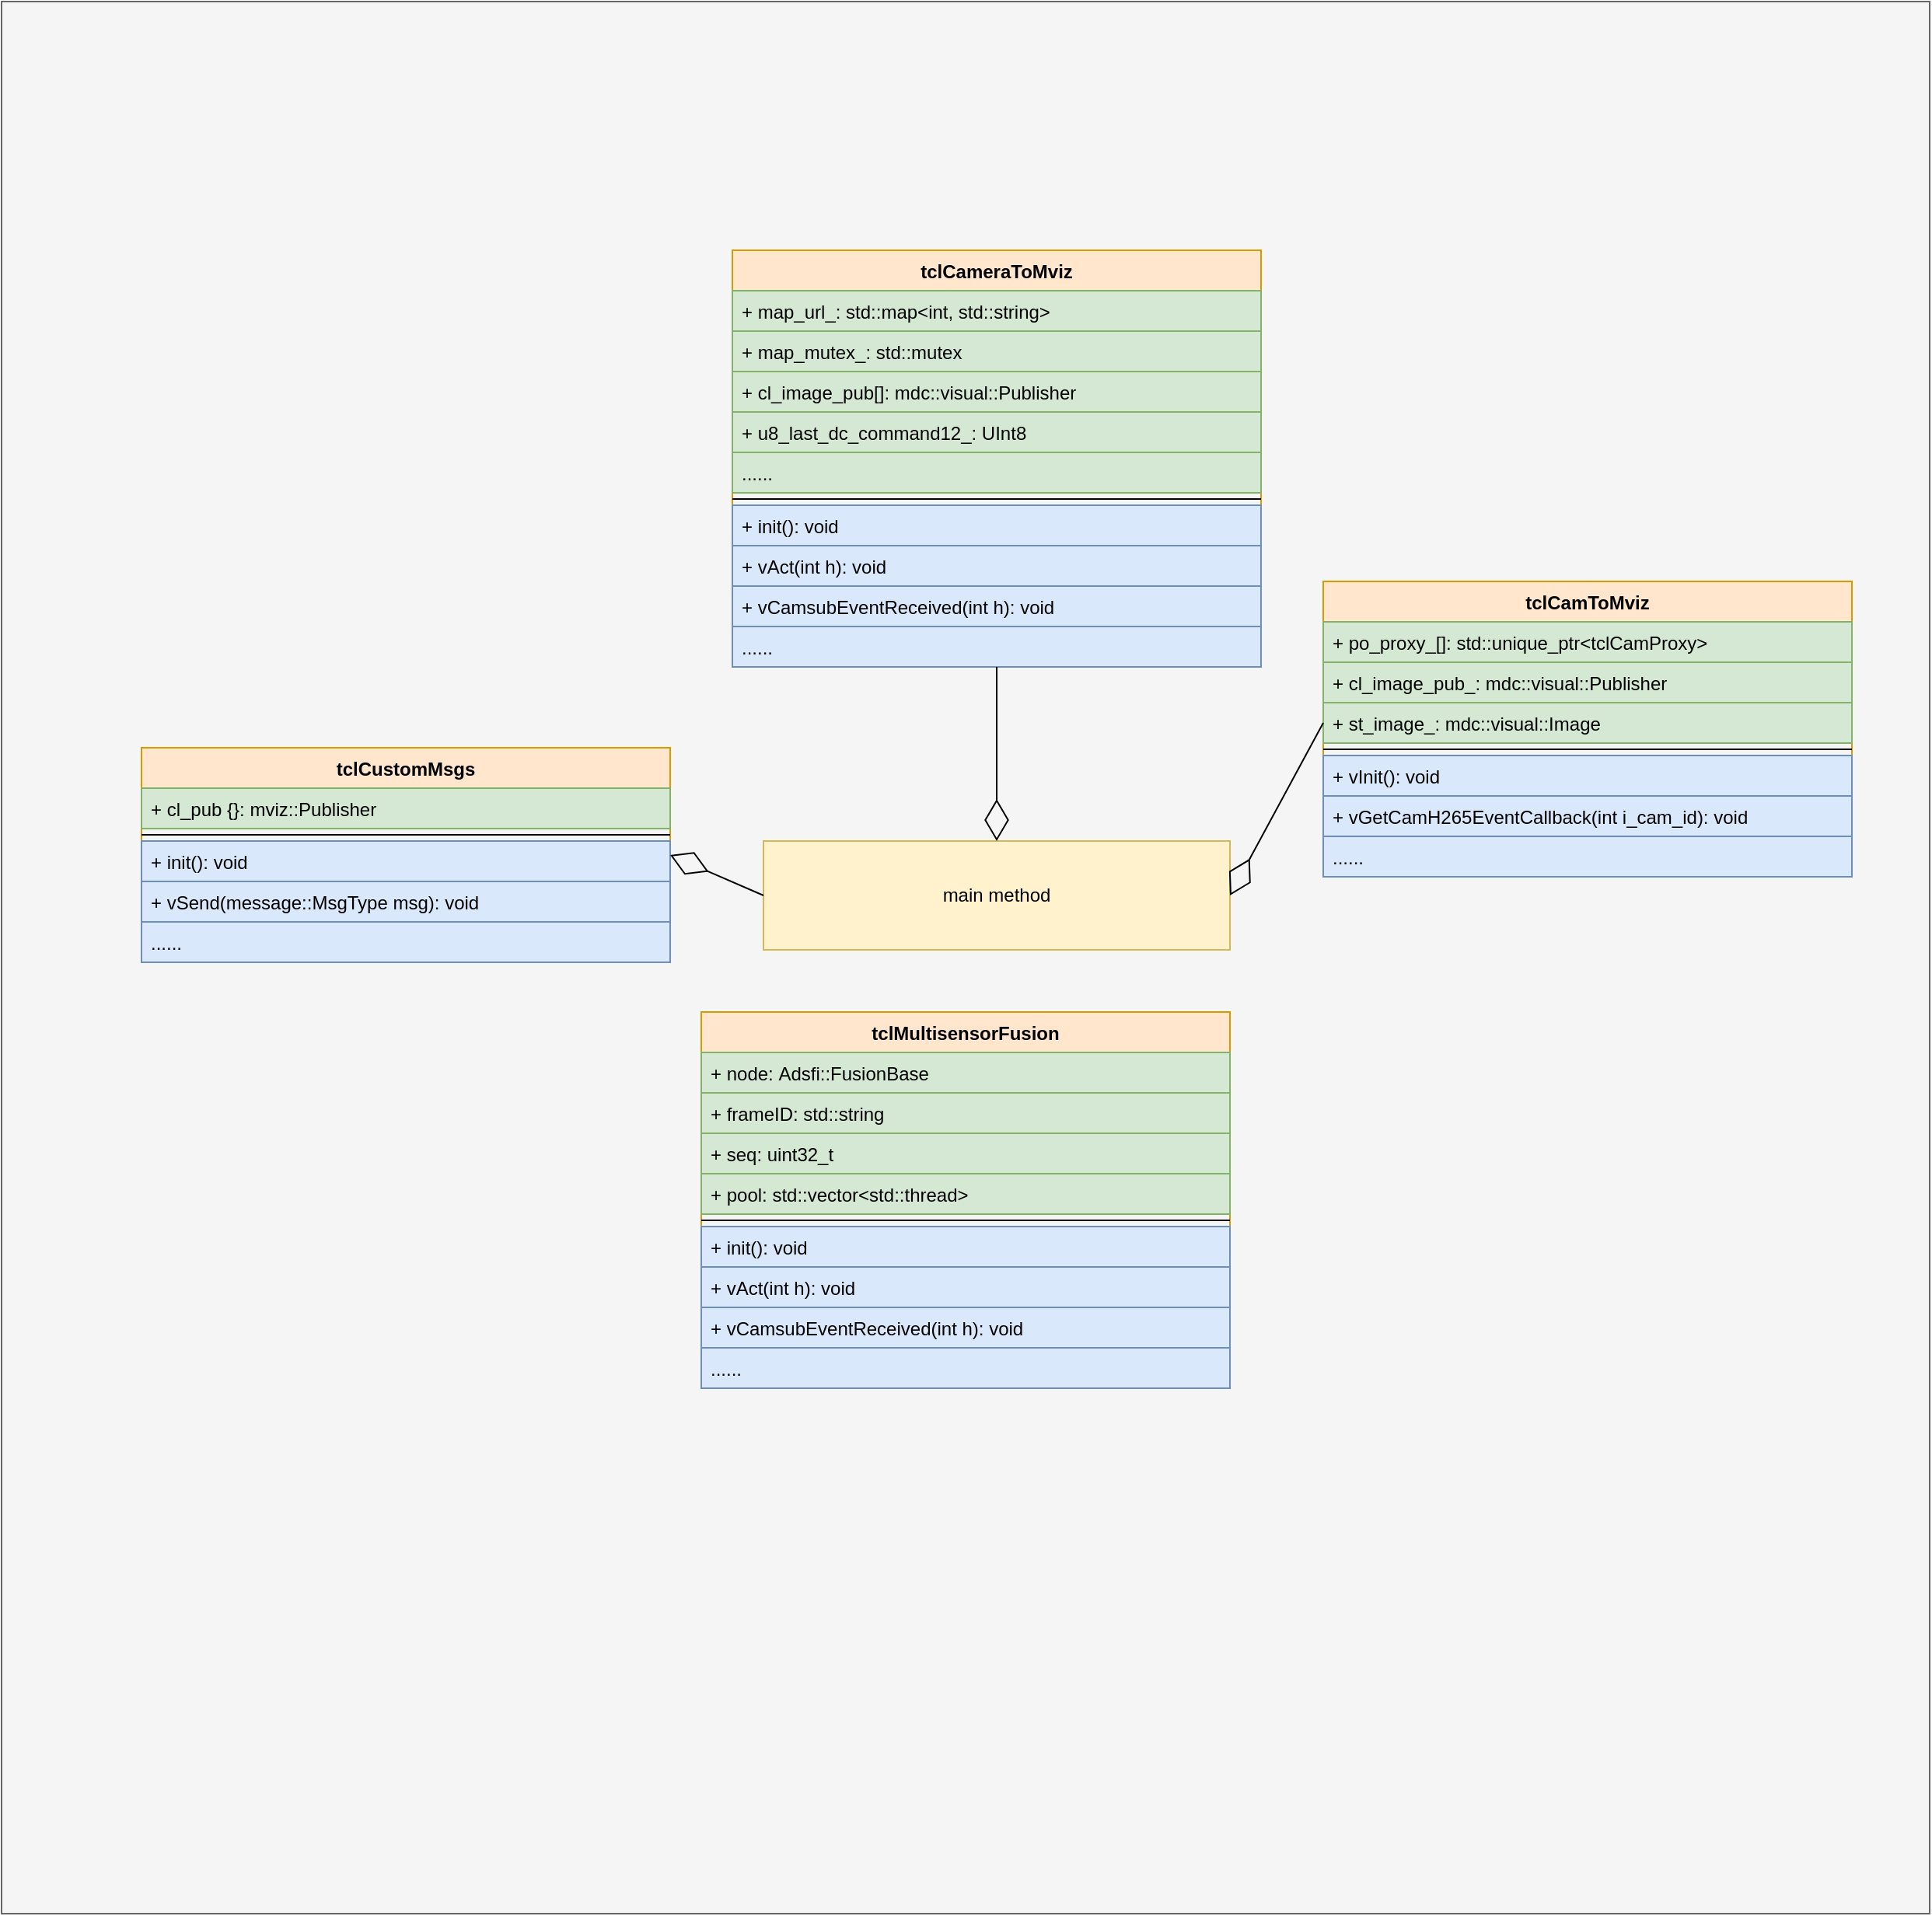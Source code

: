 <mxfile version="24.7.12">
  <diagram name="第 1 页" id="W9WyaWWv5T4NZFXBsFZA">
    <mxGraphModel dx="1050" dy="-604" grid="1" gridSize="10" guides="1" tooltips="1" connect="1" arrows="1" fold="1" page="1" pageScale="1" pageWidth="827" pageHeight="1169" math="0" shadow="0">
      <root>
        <mxCell id="0" />
        <mxCell id="1" parent="0" />
        <mxCell id="JcRhRHuoqdLiUcfikm3I-195" value="" style="html=1;fillColor=#f5f5f5;fontColor=#333333;strokeColor=#666666;" vertex="1" parent="1">
          <mxGeometry x="70" y="1430" width="1240" height="1230" as="geometry" />
        </mxCell>
        <mxCell id="JcRhRHuoqdLiUcfikm3I-196" value="tclCamToMviz" style="swimlane;fontStyle=1;align=center;verticalAlign=top;childLayout=stackLayout;horizontal=1;startSize=26;horizontalStack=0;resizeParent=1;resizeParentMax=0;resizeLast=0;collapsible=1;marginBottom=0;fillColor=#ffe6cc;strokeColor=#d79b00;" vertex="1" parent="1">
          <mxGeometry x="920" y="1803" width="340" height="190" as="geometry">
            <mxRectangle x="550" y="1606" width="130" height="30" as="alternateBounds" />
          </mxGeometry>
        </mxCell>
        <mxCell id="JcRhRHuoqdLiUcfikm3I-197" value="+ po_proxy_[]: std::unique_ptr&lt;tclCamProxy&gt;" style="text;strokeColor=#82b366;fillColor=#d5e8d4;align=left;verticalAlign=top;spacingLeft=4;spacingRight=4;overflow=hidden;rotatable=0;points=[[0,0.5],[1,0.5]];portConstraint=eastwest;" vertex="1" parent="JcRhRHuoqdLiUcfikm3I-196">
          <mxGeometry y="26" width="340" height="26" as="geometry" />
        </mxCell>
        <mxCell id="JcRhRHuoqdLiUcfikm3I-198" value="+ cl_image_pub_: mdc::visual::Publisher" style="text;strokeColor=#82b366;fillColor=#d5e8d4;align=left;verticalAlign=top;spacingLeft=4;spacingRight=4;overflow=hidden;rotatable=0;points=[[0,0.5],[1,0.5]];portConstraint=eastwest;" vertex="1" parent="JcRhRHuoqdLiUcfikm3I-196">
          <mxGeometry y="52" width="340" height="26" as="geometry" />
        </mxCell>
        <mxCell id="JcRhRHuoqdLiUcfikm3I-199" value="+ st_image_: mdc::visual::Image" style="text;strokeColor=#82b366;fillColor=#d5e8d4;align=left;verticalAlign=top;spacingLeft=4;spacingRight=4;overflow=hidden;rotatable=0;points=[[0,0.5],[1,0.5]];portConstraint=eastwest;" vertex="1" parent="JcRhRHuoqdLiUcfikm3I-196">
          <mxGeometry y="78" width="340" height="26" as="geometry" />
        </mxCell>
        <mxCell id="JcRhRHuoqdLiUcfikm3I-208" value="" style="line;strokeWidth=1;fillColor=none;align=left;verticalAlign=middle;spacingTop=-1;spacingLeft=3;spacingRight=3;rotatable=0;labelPosition=right;points=[];portConstraint=eastwest;" vertex="1" parent="JcRhRHuoqdLiUcfikm3I-196">
          <mxGeometry y="104" width="340" height="8" as="geometry" />
        </mxCell>
        <mxCell id="JcRhRHuoqdLiUcfikm3I-209" value="+ vInit(): void" style="text;strokeColor=#6c8ebf;fillColor=#dae8fc;align=left;verticalAlign=top;spacingLeft=4;spacingRight=4;overflow=hidden;rotatable=0;points=[[0,0.5],[1,0.5]];portConstraint=eastwest;" vertex="1" parent="JcRhRHuoqdLiUcfikm3I-196">
          <mxGeometry y="112" width="340" height="26" as="geometry" />
        </mxCell>
        <mxCell id="JcRhRHuoqdLiUcfikm3I-210" value="+ vGetCamH265EventCallback(int i_cam_id): void" style="text;strokeColor=#6c8ebf;fillColor=#dae8fc;align=left;verticalAlign=top;spacingLeft=4;spacingRight=4;overflow=hidden;rotatable=0;points=[[0,0.5],[1,0.5]];portConstraint=eastwest;" vertex="1" parent="JcRhRHuoqdLiUcfikm3I-196">
          <mxGeometry y="138" width="340" height="26" as="geometry" />
        </mxCell>
        <mxCell id="JcRhRHuoqdLiUcfikm3I-217" value="......" style="text;strokeColor=#6c8ebf;fillColor=#dae8fc;align=left;verticalAlign=top;spacingLeft=4;spacingRight=4;overflow=hidden;rotatable=0;points=[[0,0.5],[1,0.5]];portConstraint=eastwest;" vertex="1" parent="JcRhRHuoqdLiUcfikm3I-196">
          <mxGeometry y="164" width="340" height="26" as="geometry" />
        </mxCell>
        <mxCell id="JcRhRHuoqdLiUcfikm3I-211" value="main method" style="rounded=0;whiteSpace=wrap;html=1;fillColor=#fff2cc;strokeColor=#d6b656;" vertex="1" parent="1">
          <mxGeometry x="560" y="1970" width="300" height="70" as="geometry" />
        </mxCell>
        <mxCell id="JcRhRHuoqdLiUcfikm3I-212" value="" style="endArrow=diamondThin;endFill=0;endSize=24;html=1;rounded=0;entryX=1;entryY=0.5;entryDx=0;entryDy=0;exitX=0;exitY=0.5;exitDx=0;exitDy=0;" edge="1" parent="1" target="JcRhRHuoqdLiUcfikm3I-211" source="JcRhRHuoqdLiUcfikm3I-199">
          <mxGeometry width="160" relative="1" as="geometry">
            <mxPoint x="550" y="1860" as="sourcePoint" />
            <mxPoint x="670" y="1581" as="targetPoint" />
          </mxGeometry>
        </mxCell>
        <mxCell id="JcRhRHuoqdLiUcfikm3I-218" value="tclCameraToMviz" style="swimlane;fontStyle=1;align=center;verticalAlign=top;childLayout=stackLayout;horizontal=1;startSize=26;horizontalStack=0;resizeParent=1;resizeParentMax=0;resizeLast=0;collapsible=1;marginBottom=0;fillColor=#ffe6cc;strokeColor=#d79b00;" vertex="1" parent="1">
          <mxGeometry x="540" y="1590" width="340" height="268" as="geometry">
            <mxRectangle x="550" y="1606" width="130" height="30" as="alternateBounds" />
          </mxGeometry>
        </mxCell>
        <mxCell id="JcRhRHuoqdLiUcfikm3I-219" value="+ map_url_: std::map&lt;int, std::string&gt;" style="text;strokeColor=#82b366;fillColor=#d5e8d4;align=left;verticalAlign=top;spacingLeft=4;spacingRight=4;overflow=hidden;rotatable=0;points=[[0,0.5],[1,0.5]];portConstraint=eastwest;" vertex="1" parent="JcRhRHuoqdLiUcfikm3I-218">
          <mxGeometry y="26" width="340" height="26" as="geometry" />
        </mxCell>
        <mxCell id="JcRhRHuoqdLiUcfikm3I-220" value="+ map_mutex_: std::mutex" style="text;strokeColor=#82b366;fillColor=#d5e8d4;align=left;verticalAlign=top;spacingLeft=4;spacingRight=4;overflow=hidden;rotatable=0;points=[[0,0.5],[1,0.5]];portConstraint=eastwest;" vertex="1" parent="JcRhRHuoqdLiUcfikm3I-218">
          <mxGeometry y="52" width="340" height="26" as="geometry" />
        </mxCell>
        <mxCell id="JcRhRHuoqdLiUcfikm3I-228" value="+ cl_image_pub[]: mdc::visual::Publisher" style="text;strokeColor=#82b366;fillColor=#d5e8d4;align=left;verticalAlign=top;spacingLeft=4;spacingRight=4;overflow=hidden;rotatable=0;points=[[0,0.5],[1,0.5]];portConstraint=eastwest;" vertex="1" parent="JcRhRHuoqdLiUcfikm3I-218">
          <mxGeometry y="78" width="340" height="26" as="geometry" />
        </mxCell>
        <mxCell id="JcRhRHuoqdLiUcfikm3I-229" value="+ u8_last_dc_command12_: UInt8" style="text;strokeColor=#82b366;fillColor=#d5e8d4;align=left;verticalAlign=top;spacingLeft=4;spacingRight=4;overflow=hidden;rotatable=0;points=[[0,0.5],[1,0.5]];portConstraint=eastwest;" vertex="1" parent="JcRhRHuoqdLiUcfikm3I-218">
          <mxGeometry y="104" width="340" height="26" as="geometry" />
        </mxCell>
        <mxCell id="JcRhRHuoqdLiUcfikm3I-221" value="......" style="text;strokeColor=#82b366;fillColor=#d5e8d4;align=left;verticalAlign=top;spacingLeft=4;spacingRight=4;overflow=hidden;rotatable=0;points=[[0,0.5],[1,0.5]];portConstraint=eastwest;" vertex="1" parent="JcRhRHuoqdLiUcfikm3I-218">
          <mxGeometry y="130" width="340" height="26" as="geometry" />
        </mxCell>
        <mxCell id="JcRhRHuoqdLiUcfikm3I-222" value="" style="line;strokeWidth=1;fillColor=none;align=left;verticalAlign=middle;spacingTop=-1;spacingLeft=3;spacingRight=3;rotatable=0;labelPosition=right;points=[];portConstraint=eastwest;" vertex="1" parent="JcRhRHuoqdLiUcfikm3I-218">
          <mxGeometry y="156" width="340" height="8" as="geometry" />
        </mxCell>
        <mxCell id="JcRhRHuoqdLiUcfikm3I-223" value="+ init(): void" style="text;strokeColor=#6c8ebf;fillColor=#dae8fc;align=left;verticalAlign=top;spacingLeft=4;spacingRight=4;overflow=hidden;rotatable=0;points=[[0,0.5],[1,0.5]];portConstraint=eastwest;" vertex="1" parent="JcRhRHuoqdLiUcfikm3I-218">
          <mxGeometry y="164" width="340" height="26" as="geometry" />
        </mxCell>
        <mxCell id="JcRhRHuoqdLiUcfikm3I-224" value="+ vAct(int h): void" style="text;strokeColor=#6c8ebf;fillColor=#dae8fc;align=left;verticalAlign=top;spacingLeft=4;spacingRight=4;overflow=hidden;rotatable=0;points=[[0,0.5],[1,0.5]];portConstraint=eastwest;" vertex="1" parent="JcRhRHuoqdLiUcfikm3I-218">
          <mxGeometry y="190" width="340" height="26" as="geometry" />
        </mxCell>
        <mxCell id="JcRhRHuoqdLiUcfikm3I-230" value="+ vCamsubEventReceived(int h): void" style="text;strokeColor=#6c8ebf;fillColor=#dae8fc;align=left;verticalAlign=top;spacingLeft=4;spacingRight=4;overflow=hidden;rotatable=0;points=[[0,0.5],[1,0.5]];portConstraint=eastwest;" vertex="1" parent="JcRhRHuoqdLiUcfikm3I-218">
          <mxGeometry y="216" width="340" height="26" as="geometry" />
        </mxCell>
        <mxCell id="JcRhRHuoqdLiUcfikm3I-225" value="......" style="text;strokeColor=#6c8ebf;fillColor=#dae8fc;align=left;verticalAlign=top;spacingLeft=4;spacingRight=4;overflow=hidden;rotatable=0;points=[[0,0.5],[1,0.5]];portConstraint=eastwest;" vertex="1" parent="JcRhRHuoqdLiUcfikm3I-218">
          <mxGeometry y="242" width="340" height="26" as="geometry" />
        </mxCell>
        <mxCell id="JcRhRHuoqdLiUcfikm3I-226" value="" style="endArrow=diamondThin;endFill=0;endSize=24;html=1;rounded=0;entryX=0.5;entryY=0;entryDx=0;entryDy=0;exitX=0.5;exitY=1;exitDx=0;exitDy=0;" edge="1" parent="1" source="JcRhRHuoqdLiUcfikm3I-218" target="JcRhRHuoqdLiUcfikm3I-211">
          <mxGeometry width="160" relative="1" as="geometry">
            <mxPoint x="930" y="1904" as="sourcePoint" />
            <mxPoint x="790" y="1903" as="targetPoint" />
          </mxGeometry>
        </mxCell>
        <mxCell id="JcRhRHuoqdLiUcfikm3I-231" value="tclCustomMsgs" style="swimlane;fontStyle=1;align=center;verticalAlign=top;childLayout=stackLayout;horizontal=1;startSize=26;horizontalStack=0;resizeParent=1;resizeParentMax=0;resizeLast=0;collapsible=1;marginBottom=0;fillColor=#ffe6cc;strokeColor=#d79b00;" vertex="1" parent="1">
          <mxGeometry x="160" y="1910" width="340" height="138" as="geometry">
            <mxRectangle x="550" y="1606" width="130" height="30" as="alternateBounds" />
          </mxGeometry>
        </mxCell>
        <mxCell id="JcRhRHuoqdLiUcfikm3I-232" value="+ cl_pub {}: mviz::Publisher" style="text;strokeColor=#82b366;fillColor=#d5e8d4;align=left;verticalAlign=top;spacingLeft=4;spacingRight=4;overflow=hidden;rotatable=0;points=[[0,0.5],[1,0.5]];portConstraint=eastwest;" vertex="1" parent="JcRhRHuoqdLiUcfikm3I-231">
          <mxGeometry y="26" width="340" height="26" as="geometry" />
        </mxCell>
        <mxCell id="JcRhRHuoqdLiUcfikm3I-235" value="" style="line;strokeWidth=1;fillColor=none;align=left;verticalAlign=middle;spacingTop=-1;spacingLeft=3;spacingRight=3;rotatable=0;labelPosition=right;points=[];portConstraint=eastwest;" vertex="1" parent="JcRhRHuoqdLiUcfikm3I-231">
          <mxGeometry y="52" width="340" height="8" as="geometry" />
        </mxCell>
        <mxCell id="JcRhRHuoqdLiUcfikm3I-236" value="+ init(): void" style="text;strokeColor=#6c8ebf;fillColor=#dae8fc;align=left;verticalAlign=top;spacingLeft=4;spacingRight=4;overflow=hidden;rotatable=0;points=[[0,0.5],[1,0.5]];portConstraint=eastwest;" vertex="1" parent="JcRhRHuoqdLiUcfikm3I-231">
          <mxGeometry y="60" width="340" height="26" as="geometry" />
        </mxCell>
        <mxCell id="JcRhRHuoqdLiUcfikm3I-237" value="+ vSend(message::MsgType msg): void" style="text;strokeColor=#6c8ebf;fillColor=#dae8fc;align=left;verticalAlign=top;spacingLeft=4;spacingRight=4;overflow=hidden;rotatable=0;points=[[0,0.5],[1,0.5]];portConstraint=eastwest;" vertex="1" parent="JcRhRHuoqdLiUcfikm3I-231">
          <mxGeometry y="86" width="340" height="26" as="geometry" />
        </mxCell>
        <mxCell id="JcRhRHuoqdLiUcfikm3I-238" value="......" style="text;strokeColor=#6c8ebf;fillColor=#dae8fc;align=left;verticalAlign=top;spacingLeft=4;spacingRight=4;overflow=hidden;rotatable=0;points=[[0,0.5],[1,0.5]];portConstraint=eastwest;" vertex="1" parent="JcRhRHuoqdLiUcfikm3I-231">
          <mxGeometry y="112" width="340" height="26" as="geometry" />
        </mxCell>
        <mxCell id="JcRhRHuoqdLiUcfikm3I-239" value="" style="endArrow=diamondThin;endFill=0;endSize=24;html=1;rounded=0;entryX=1;entryY=0.5;entryDx=0;entryDy=0;exitX=0;exitY=0.5;exitDx=0;exitDy=0;" edge="1" parent="1" source="JcRhRHuoqdLiUcfikm3I-211" target="JcRhRHuoqdLiUcfikm3I-231">
          <mxGeometry width="160" relative="1" as="geometry">
            <mxPoint x="720" y="1868" as="sourcePoint" />
            <mxPoint x="720" y="1980" as="targetPoint" />
          </mxGeometry>
        </mxCell>
        <mxCell id="JcRhRHuoqdLiUcfikm3I-240" value="tclMultisensorFusion" style="swimlane;fontStyle=1;align=center;verticalAlign=top;childLayout=stackLayout;horizontal=1;startSize=26;horizontalStack=0;resizeParent=1;resizeParentMax=0;resizeLast=0;collapsible=1;marginBottom=0;fillColor=#ffe6cc;strokeColor=#d79b00;" vertex="1" parent="1">
          <mxGeometry x="520" y="2080" width="340" height="242" as="geometry">
            <mxRectangle x="550" y="1606" width="130" height="30" as="alternateBounds" />
          </mxGeometry>
        </mxCell>
        <mxCell id="JcRhRHuoqdLiUcfikm3I-241" value="+ node: Adsfi::FusionBase" style="text;strokeColor=#82b366;fillColor=#d5e8d4;align=left;verticalAlign=top;spacingLeft=4;spacingRight=4;overflow=hidden;rotatable=0;points=[[0,0.5],[1,0.5]];portConstraint=eastwest;" vertex="1" parent="JcRhRHuoqdLiUcfikm3I-240">
          <mxGeometry y="26" width="340" height="26" as="geometry" />
        </mxCell>
        <mxCell id="JcRhRHuoqdLiUcfikm3I-242" value="+ frameID: std::string" style="text;strokeColor=#82b366;fillColor=#d5e8d4;align=left;verticalAlign=top;spacingLeft=4;spacingRight=4;overflow=hidden;rotatable=0;points=[[0,0.5],[1,0.5]];portConstraint=eastwest;" vertex="1" parent="JcRhRHuoqdLiUcfikm3I-240">
          <mxGeometry y="52" width="340" height="26" as="geometry" />
        </mxCell>
        <mxCell id="JcRhRHuoqdLiUcfikm3I-243" value="+ seq: uint32_t" style="text;strokeColor=#82b366;fillColor=#d5e8d4;align=left;verticalAlign=top;spacingLeft=4;spacingRight=4;overflow=hidden;rotatable=0;points=[[0,0.5],[1,0.5]];portConstraint=eastwest;" vertex="1" parent="JcRhRHuoqdLiUcfikm3I-240">
          <mxGeometry y="78" width="340" height="26" as="geometry" />
        </mxCell>
        <mxCell id="JcRhRHuoqdLiUcfikm3I-244" value="+ pool: std::vector&lt;std::thread&gt;" style="text;strokeColor=#82b366;fillColor=#d5e8d4;align=left;verticalAlign=top;spacingLeft=4;spacingRight=4;overflow=hidden;rotatable=0;points=[[0,0.5],[1,0.5]];portConstraint=eastwest;" vertex="1" parent="JcRhRHuoqdLiUcfikm3I-240">
          <mxGeometry y="104" width="340" height="26" as="geometry" />
        </mxCell>
        <mxCell id="JcRhRHuoqdLiUcfikm3I-246" value="" style="line;strokeWidth=1;fillColor=none;align=left;verticalAlign=middle;spacingTop=-1;spacingLeft=3;spacingRight=3;rotatable=0;labelPosition=right;points=[];portConstraint=eastwest;" vertex="1" parent="JcRhRHuoqdLiUcfikm3I-240">
          <mxGeometry y="130" width="340" height="8" as="geometry" />
        </mxCell>
        <mxCell id="JcRhRHuoqdLiUcfikm3I-247" value="+ init(): void" style="text;strokeColor=#6c8ebf;fillColor=#dae8fc;align=left;verticalAlign=top;spacingLeft=4;spacingRight=4;overflow=hidden;rotatable=0;points=[[0,0.5],[1,0.5]];portConstraint=eastwest;" vertex="1" parent="JcRhRHuoqdLiUcfikm3I-240">
          <mxGeometry y="138" width="340" height="26" as="geometry" />
        </mxCell>
        <mxCell id="JcRhRHuoqdLiUcfikm3I-248" value="+ vAct(int h): void" style="text;strokeColor=#6c8ebf;fillColor=#dae8fc;align=left;verticalAlign=top;spacingLeft=4;spacingRight=4;overflow=hidden;rotatable=0;points=[[0,0.5],[1,0.5]];portConstraint=eastwest;" vertex="1" parent="JcRhRHuoqdLiUcfikm3I-240">
          <mxGeometry y="164" width="340" height="26" as="geometry" />
        </mxCell>
        <mxCell id="JcRhRHuoqdLiUcfikm3I-249" value="+ vCamsubEventReceived(int h): void" style="text;strokeColor=#6c8ebf;fillColor=#dae8fc;align=left;verticalAlign=top;spacingLeft=4;spacingRight=4;overflow=hidden;rotatable=0;points=[[0,0.5],[1,0.5]];portConstraint=eastwest;" vertex="1" parent="JcRhRHuoqdLiUcfikm3I-240">
          <mxGeometry y="190" width="340" height="26" as="geometry" />
        </mxCell>
        <mxCell id="JcRhRHuoqdLiUcfikm3I-250" value="......" style="text;strokeColor=#6c8ebf;fillColor=#dae8fc;align=left;verticalAlign=top;spacingLeft=4;spacingRight=4;overflow=hidden;rotatable=0;points=[[0,0.5],[1,0.5]];portConstraint=eastwest;" vertex="1" parent="JcRhRHuoqdLiUcfikm3I-240">
          <mxGeometry y="216" width="340" height="26" as="geometry" />
        </mxCell>
      </root>
    </mxGraphModel>
  </diagram>
</mxfile>
